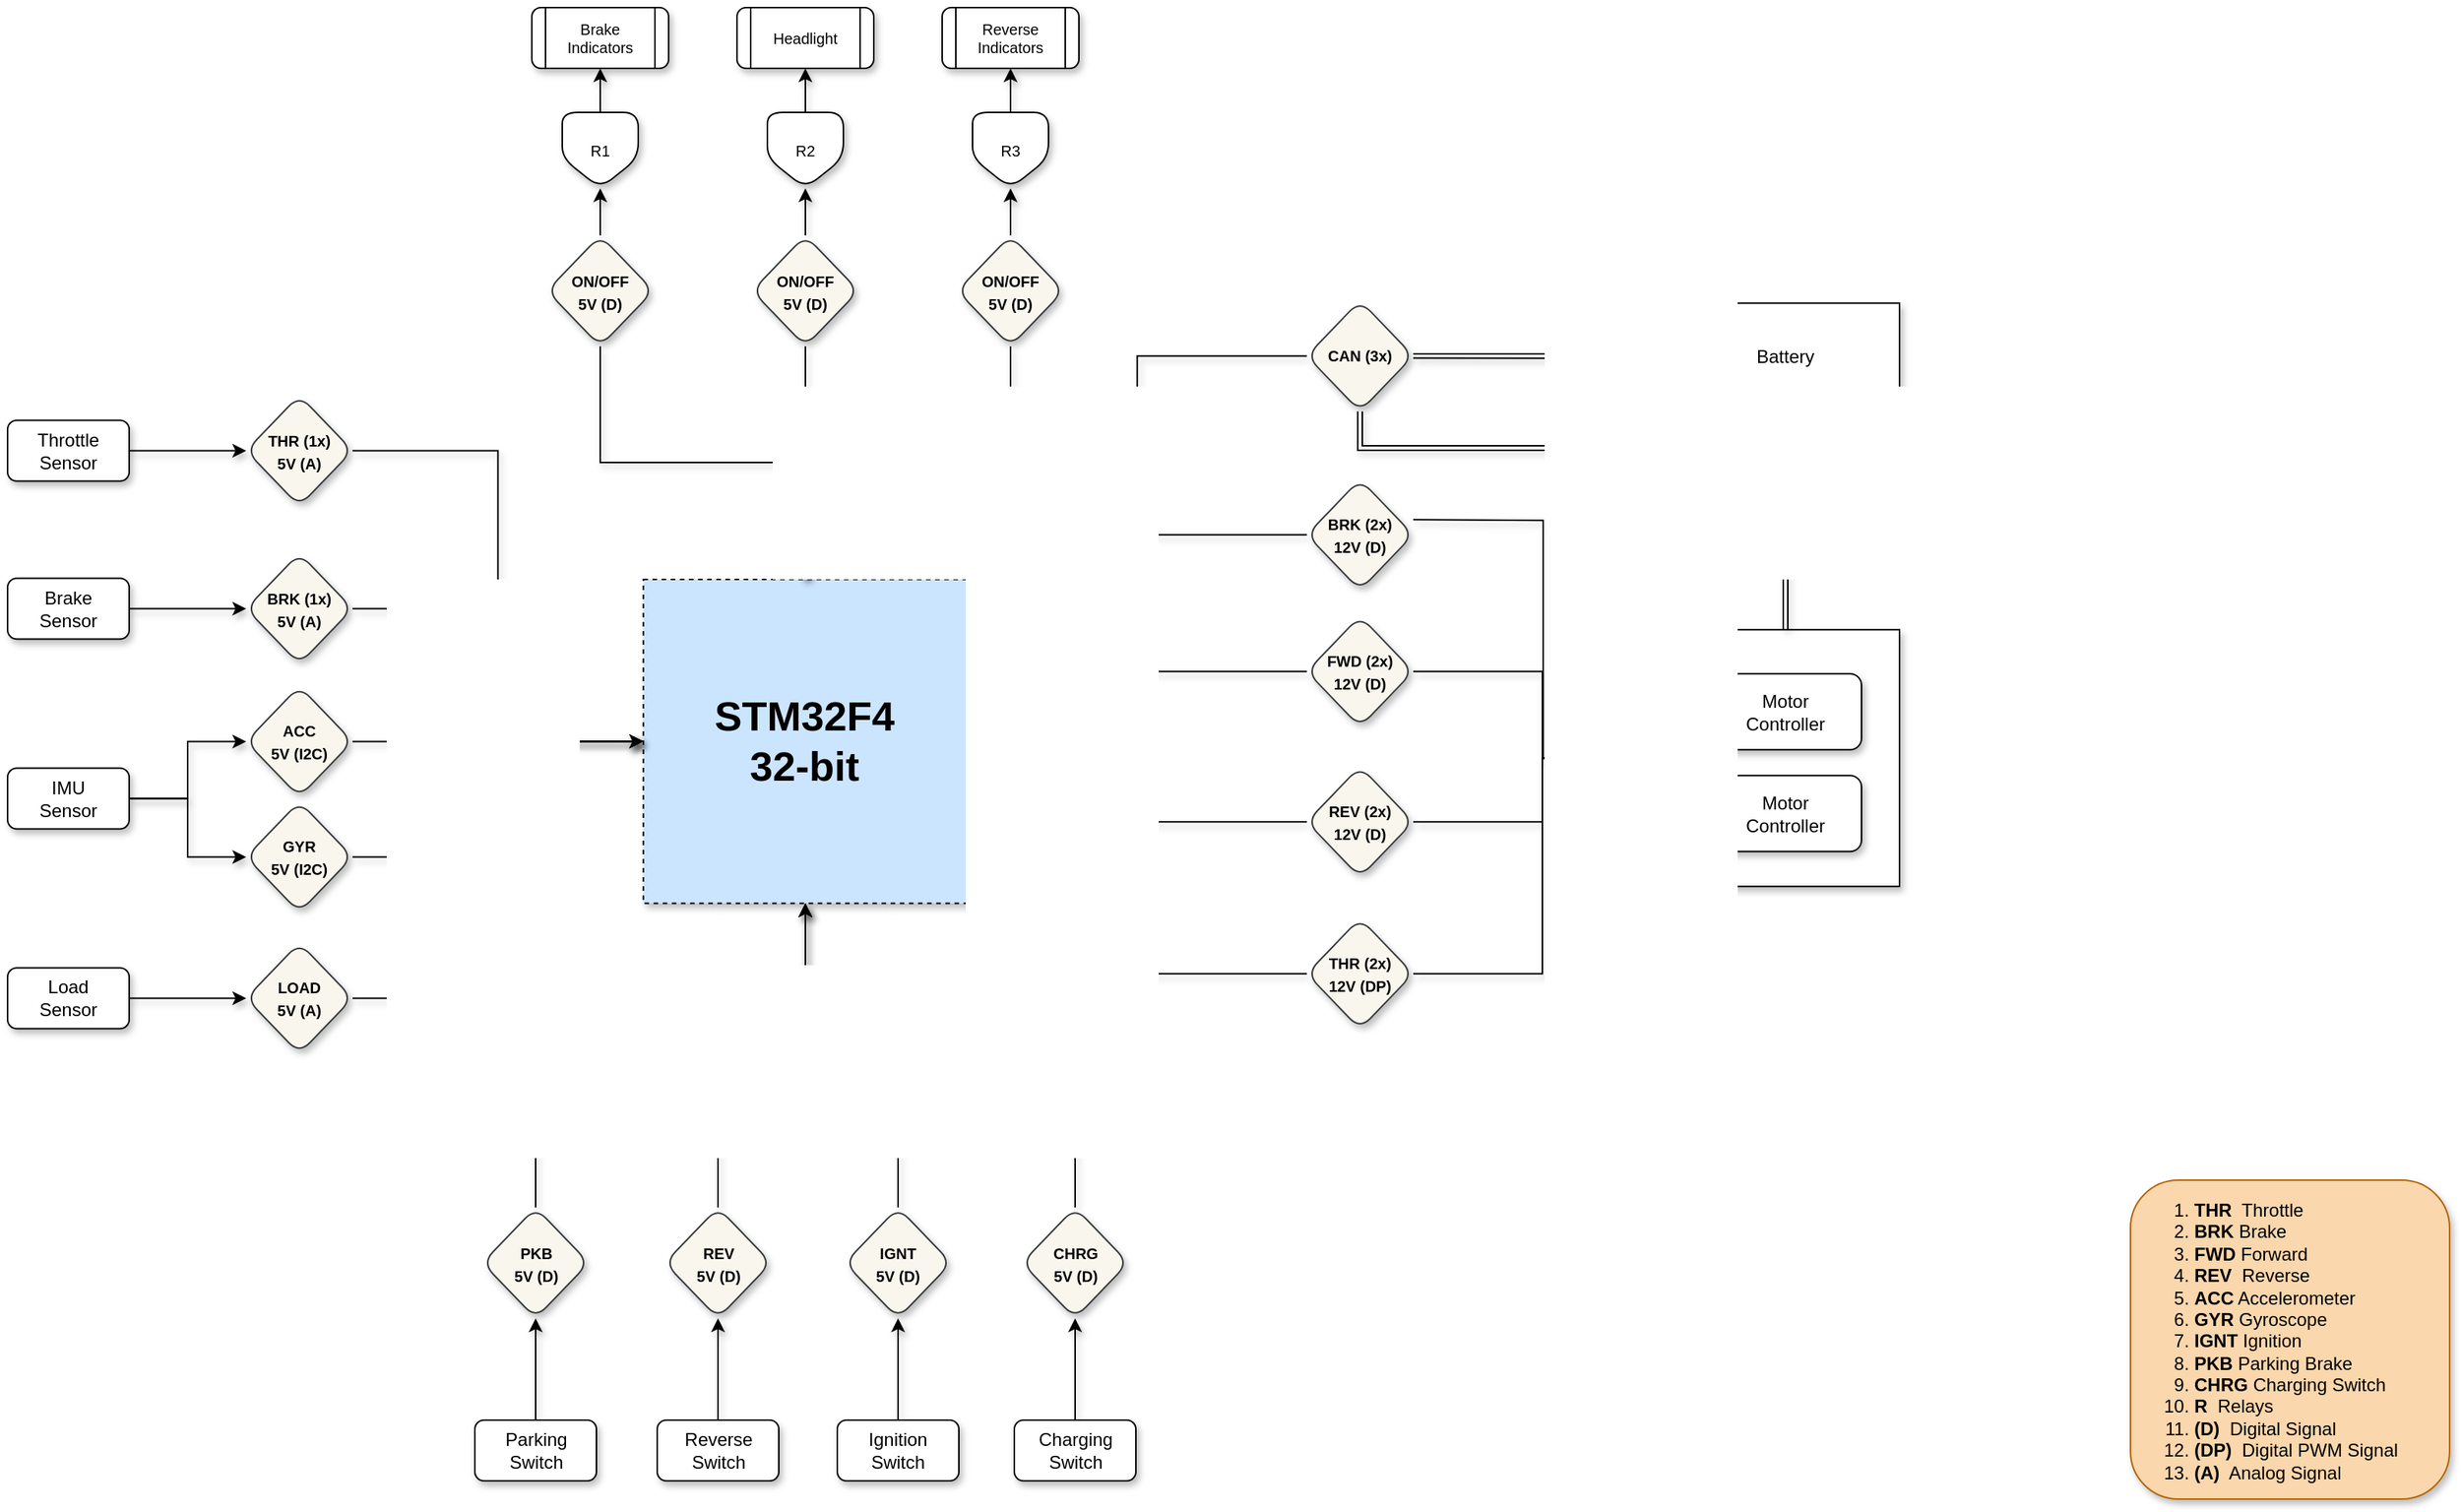 <mxfile version="16.5.3" type="github">
  <diagram id="Yi_pjQfjcz1Kh0DtfVMH" name="Page-1">
    <mxGraphModel dx="3307" dy="1743" grid="1" gridSize="10" guides="1" tooltips="1" connect="1" arrows="1" fold="1" page="1" pageScale="1" pageWidth="827" pageHeight="1169" math="0" shadow="0">
      <root>
        <mxCell id="0" />
        <mxCell id="1" parent="0" />
        <mxCell id="QlWC5XBb-nRQeS2KVwKl-1" value="&lt;font style=&quot;font-size: 27px&quot;&gt;&lt;b&gt;STM32F4&lt;br&gt;32-bit&lt;/b&gt;&lt;/font&gt;" style="whiteSpace=wrap;html=1;aspect=fixed;shadow=1;strokeColor=default;strokeWidth=1;fillColor=#cce5ff;dashed=1;" vertex="1" parent="1">
          <mxGeometry x="163.37" y="496.49" width="213.25" height="213.25" as="geometry" />
        </mxCell>
        <mxCell id="QlWC5XBb-nRQeS2KVwKl-35" style="edgeStyle=orthogonalEdgeStyle;rounded=0;orthogonalLoop=1;jettySize=auto;html=1;exitX=1;exitY=0.5;exitDx=0;exitDy=0;entryX=0;entryY=0.5;entryDx=0;entryDy=0;fontSize=10;shadow=1;" edge="1" parent="1" target="QlWC5XBb-nRQeS2KVwKl-12">
          <mxGeometry relative="1" as="geometry">
            <mxPoint x="670" y="457.12" as="sourcePoint" />
          </mxGeometry>
        </mxCell>
        <mxCell id="QlWC5XBb-nRQeS2KVwKl-106" style="edgeStyle=orthogonalEdgeStyle;rounded=0;orthogonalLoop=1;jettySize=auto;html=1;shadow=1;fontSize=12;elbow=vertical;" edge="1" parent="1" source="QlWC5XBb-nRQeS2KVwKl-6" target="QlWC5XBb-nRQeS2KVwKl-1">
          <mxGeometry relative="1" as="geometry" />
        </mxCell>
        <mxCell id="QlWC5XBb-nRQeS2KVwKl-6" value="&lt;font style=&quot;font-size: 10px&quot;&gt;&lt;b&gt;BRK (2x)&lt;br&gt;12V (D)&lt;/b&gt;&lt;/font&gt;" style="rhombus;whiteSpace=wrap;html=1;shadow=1;rounded=1;fillColor=#f9f7ed;strokeColor=#36393d;" vertex="1" parent="1">
          <mxGeometry x="600" y="430.62" width="70" height="73" as="geometry" />
        </mxCell>
        <mxCell id="QlWC5XBb-nRQeS2KVwKl-12" value="" style="rounded=0;whiteSpace=wrap;html=1;shadow=1;" vertex="1" parent="1">
          <mxGeometry x="840" y="529.62" width="150" height="169" as="geometry" />
        </mxCell>
        <mxCell id="QlWC5XBb-nRQeS2KVwKl-2" value="Motor&lt;br&gt;Controller" style="rounded=1;whiteSpace=wrap;html=1;shadow=1;" vertex="1" parent="1">
          <mxGeometry x="865" y="558.62" width="100" height="50" as="geometry" />
        </mxCell>
        <mxCell id="QlWC5XBb-nRQeS2KVwKl-3" value="Motor&lt;br&gt;Controller" style="rounded=1;whiteSpace=wrap;html=1;shadow=1;" vertex="1" parent="1">
          <mxGeometry x="865" y="625.62" width="100" height="50" as="geometry" />
        </mxCell>
        <mxCell id="QlWC5XBb-nRQeS2KVwKl-38" style="edgeStyle=orthogonalEdgeStyle;rounded=0;orthogonalLoop=1;jettySize=auto;html=1;fontSize=10;shadow=1;" edge="1" parent="1" source="QlWC5XBb-nRQeS2KVwKl-22" target="QlWC5XBb-nRQeS2KVwKl-37">
          <mxGeometry relative="1" as="geometry" />
        </mxCell>
        <mxCell id="QlWC5XBb-nRQeS2KVwKl-22" value="Brake&lt;br&gt;Sensor" style="rounded=1;whiteSpace=wrap;html=1;shadow=1;" vertex="1" parent="1">
          <mxGeometry x="-255" y="495.75" width="80" height="40" as="geometry" />
        </mxCell>
        <mxCell id="QlWC5XBb-nRQeS2KVwKl-41" style="edgeStyle=orthogonalEdgeStyle;rounded=0;orthogonalLoop=1;jettySize=auto;html=1;entryX=0;entryY=0.5;entryDx=0;entryDy=0;fontSize=10;shadow=1;" edge="1" parent="1" source="QlWC5XBb-nRQeS2KVwKl-23" target="QlWC5XBb-nRQeS2KVwKl-39">
          <mxGeometry relative="1" as="geometry" />
        </mxCell>
        <mxCell id="QlWC5XBb-nRQeS2KVwKl-42" style="edgeStyle=orthogonalEdgeStyle;rounded=0;orthogonalLoop=1;jettySize=auto;html=1;exitX=1;exitY=0.5;exitDx=0;exitDy=0;entryX=0;entryY=0.5;entryDx=0;entryDy=0;fontSize=10;shadow=1;" edge="1" parent="1" source="QlWC5XBb-nRQeS2KVwKl-23" target="QlWC5XBb-nRQeS2KVwKl-40">
          <mxGeometry relative="1" as="geometry" />
        </mxCell>
        <mxCell id="QlWC5XBb-nRQeS2KVwKl-23" value="IMU&lt;br&gt;Sensor" style="rounded=1;whiteSpace=wrap;html=1;shadow=1;" vertex="1" parent="1">
          <mxGeometry x="-255" y="620.75" width="80" height="40" as="geometry" />
        </mxCell>
        <mxCell id="QlWC5XBb-nRQeS2KVwKl-33" style="edgeStyle=orthogonalEdgeStyle;rounded=0;orthogonalLoop=1;jettySize=auto;html=1;exitX=1;exitY=0.5;exitDx=0;exitDy=0;entryX=0;entryY=0.5;entryDx=0;entryDy=0;fontSize=10;shadow=1;" edge="1" parent="1" source="QlWC5XBb-nRQeS2KVwKl-30" target="QlWC5XBb-nRQeS2KVwKl-12">
          <mxGeometry relative="1" as="geometry" />
        </mxCell>
        <mxCell id="QlWC5XBb-nRQeS2KVwKl-107" style="edgeStyle=orthogonalEdgeStyle;rounded=0;orthogonalLoop=1;jettySize=auto;html=1;entryX=1;entryY=0.5;entryDx=0;entryDy=0;shadow=1;fontSize=12;elbow=vertical;" edge="1" parent="1" source="QlWC5XBb-nRQeS2KVwKl-30" target="QlWC5XBb-nRQeS2KVwKl-1">
          <mxGeometry relative="1" as="geometry" />
        </mxCell>
        <mxCell id="QlWC5XBb-nRQeS2KVwKl-30" value="&lt;font style=&quot;font-size: 10px&quot;&gt;&lt;b&gt;FWD (2x)&lt;br&gt;12V (D)&lt;/b&gt;&lt;/font&gt;" style="rhombus;whiteSpace=wrap;html=1;shadow=1;rounded=1;fillColor=#f9f7ed;strokeColor=#36393d;" vertex="1" parent="1">
          <mxGeometry x="600" y="520.62" width="70" height="73" as="geometry" />
        </mxCell>
        <mxCell id="QlWC5XBb-nRQeS2KVwKl-34" style="edgeStyle=orthogonalEdgeStyle;rounded=0;orthogonalLoop=1;jettySize=auto;html=1;exitX=1;exitY=0.5;exitDx=0;exitDy=0;entryX=0;entryY=0.5;entryDx=0;entryDy=0;fontSize=10;shadow=1;" edge="1" parent="1" source="QlWC5XBb-nRQeS2KVwKl-31" target="QlWC5XBb-nRQeS2KVwKl-12">
          <mxGeometry relative="1" as="geometry" />
        </mxCell>
        <mxCell id="QlWC5XBb-nRQeS2KVwKl-108" style="edgeStyle=orthogonalEdgeStyle;rounded=0;orthogonalLoop=1;jettySize=auto;html=1;entryX=1;entryY=0.5;entryDx=0;entryDy=0;shadow=1;fontSize=12;elbow=vertical;" edge="1" parent="1" source="QlWC5XBb-nRQeS2KVwKl-31" target="QlWC5XBb-nRQeS2KVwKl-1">
          <mxGeometry relative="1" as="geometry" />
        </mxCell>
        <mxCell id="QlWC5XBb-nRQeS2KVwKl-31" value="&lt;font style=&quot;font-size: 10px&quot;&gt;&lt;b&gt;REV (2x)&lt;br&gt;12V (D)&lt;/b&gt;&lt;/font&gt;" style="rhombus;whiteSpace=wrap;html=1;shadow=1;rounded=1;fillColor=#f9f7ed;strokeColor=#36393d;" vertex="1" parent="1">
          <mxGeometry x="600" y="619.62" width="70" height="73" as="geometry" />
        </mxCell>
        <mxCell id="QlWC5XBb-nRQeS2KVwKl-36" style="edgeStyle=orthogonalEdgeStyle;rounded=0;orthogonalLoop=1;jettySize=auto;html=1;exitX=1;exitY=0.5;exitDx=0;exitDy=0;entryX=0;entryY=0.5;entryDx=0;entryDy=0;fontSize=10;shadow=1;" edge="1" parent="1" source="QlWC5XBb-nRQeS2KVwKl-32" target="QlWC5XBb-nRQeS2KVwKl-12">
          <mxGeometry relative="1" as="geometry" />
        </mxCell>
        <mxCell id="QlWC5XBb-nRQeS2KVwKl-109" style="edgeStyle=orthogonalEdgeStyle;rounded=0;orthogonalLoop=1;jettySize=auto;html=1;entryX=1;entryY=0.5;entryDx=0;entryDy=0;shadow=1;fontSize=12;elbow=vertical;" edge="1" parent="1" source="QlWC5XBb-nRQeS2KVwKl-32" target="QlWC5XBb-nRQeS2KVwKl-1">
          <mxGeometry relative="1" as="geometry" />
        </mxCell>
        <mxCell id="QlWC5XBb-nRQeS2KVwKl-32" value="&lt;font style=&quot;font-size: 10px&quot;&gt;&lt;b&gt;THR (2x)&lt;br&gt;12V (DP)&lt;/b&gt;&lt;/font&gt;" style="rhombus;whiteSpace=wrap;html=1;shadow=1;rounded=1;fillColor=#f9f7ed;strokeColor=#36393d;" vertex="1" parent="1">
          <mxGeometry x="600" y="719.62" width="70" height="73" as="geometry" />
        </mxCell>
        <mxCell id="QlWC5XBb-nRQeS2KVwKl-115" style="edgeStyle=orthogonalEdgeStyle;rounded=0;orthogonalLoop=1;jettySize=auto;html=1;entryX=0;entryY=0.5;entryDx=0;entryDy=0;shadow=1;fontSize=12;elbow=vertical;" edge="1" parent="1" source="QlWC5XBb-nRQeS2KVwKl-37" target="QlWC5XBb-nRQeS2KVwKl-1">
          <mxGeometry relative="1" as="geometry" />
        </mxCell>
        <mxCell id="QlWC5XBb-nRQeS2KVwKl-37" value="&lt;font style=&quot;font-size: 10px&quot;&gt;&lt;b&gt;BRK (1x)&lt;br&gt;5V (A)&lt;br&gt;&lt;/b&gt;&lt;/font&gt;" style="rhombus;whiteSpace=wrap;html=1;shadow=1;rounded=1;fillColor=#f9f7ed;strokeColor=#36393d;" vertex="1" parent="1">
          <mxGeometry x="-98" y="479.25" width="70" height="73" as="geometry" />
        </mxCell>
        <mxCell id="QlWC5XBb-nRQeS2KVwKl-117" style="edgeStyle=orthogonalEdgeStyle;rounded=0;orthogonalLoop=1;jettySize=auto;html=1;shadow=1;fontSize=12;elbow=vertical;" edge="1" parent="1" source="QlWC5XBb-nRQeS2KVwKl-39" target="QlWC5XBb-nRQeS2KVwKl-1">
          <mxGeometry relative="1" as="geometry" />
        </mxCell>
        <mxCell id="QlWC5XBb-nRQeS2KVwKl-39" value="&lt;font style=&quot;font-size: 10px&quot;&gt;&lt;b&gt;ACC&lt;br&gt;5V (I2C)&lt;br&gt;&lt;/b&gt;&lt;/font&gt;" style="rhombus;whiteSpace=wrap;html=1;shadow=1;rounded=1;fillColor=#f9f7ed;strokeColor=#36393d;" vertex="1" parent="1">
          <mxGeometry x="-98" y="566.75" width="70" height="73" as="geometry" />
        </mxCell>
        <mxCell id="QlWC5XBb-nRQeS2KVwKl-118" style="edgeStyle=orthogonalEdgeStyle;rounded=0;orthogonalLoop=1;jettySize=auto;html=1;entryX=0;entryY=0.5;entryDx=0;entryDy=0;shadow=1;fontSize=12;elbow=vertical;" edge="1" parent="1" source="QlWC5XBb-nRQeS2KVwKl-40" target="QlWC5XBb-nRQeS2KVwKl-1">
          <mxGeometry relative="1" as="geometry" />
        </mxCell>
        <mxCell id="QlWC5XBb-nRQeS2KVwKl-40" value="&lt;font style=&quot;font-size: 10px&quot;&gt;&lt;b&gt;GYR&lt;br&gt;5V (I2C)&lt;br&gt;&lt;/b&gt;&lt;/font&gt;" style="rhombus;whiteSpace=wrap;html=1;shadow=1;rounded=1;fillColor=#f9f7ed;strokeColor=#36393d;" vertex="1" parent="1">
          <mxGeometry x="-98" y="642.75" width="70" height="73" as="geometry" />
        </mxCell>
        <mxCell id="QlWC5XBb-nRQeS2KVwKl-45" style="edgeStyle=orthogonalEdgeStyle;rounded=0;orthogonalLoop=1;jettySize=auto;html=1;entryX=0;entryY=0.5;entryDx=0;entryDy=0;fontSize=10;shadow=1;" edge="1" parent="1" source="QlWC5XBb-nRQeS2KVwKl-43" target="QlWC5XBb-nRQeS2KVwKl-44">
          <mxGeometry relative="1" as="geometry" />
        </mxCell>
        <mxCell id="QlWC5XBb-nRQeS2KVwKl-43" value="Load&lt;br&gt;Sensor" style="rounded=1;whiteSpace=wrap;html=1;shadow=1;" vertex="1" parent="1">
          <mxGeometry x="-255" y="752.25" width="80" height="40" as="geometry" />
        </mxCell>
        <mxCell id="QlWC5XBb-nRQeS2KVwKl-119" style="edgeStyle=orthogonalEdgeStyle;rounded=0;orthogonalLoop=1;jettySize=auto;html=1;exitX=1;exitY=0.5;exitDx=0;exitDy=0;entryX=0;entryY=0.5;entryDx=0;entryDy=0;shadow=1;fontSize=12;elbow=vertical;" edge="1" parent="1" source="QlWC5XBb-nRQeS2KVwKl-44" target="QlWC5XBb-nRQeS2KVwKl-1">
          <mxGeometry relative="1" as="geometry" />
        </mxCell>
        <mxCell id="QlWC5XBb-nRQeS2KVwKl-44" value="&lt;font style=&quot;font-size: 10px&quot;&gt;&lt;b&gt;LOAD&lt;br&gt;5V (A)&lt;br&gt;&lt;/b&gt;&lt;/font&gt;" style="rhombus;whiteSpace=wrap;html=1;shadow=1;rounded=1;fillColor=#f9f7ed;strokeColor=#36393d;" vertex="1" parent="1">
          <mxGeometry x="-98" y="735.75" width="70" height="73" as="geometry" />
        </mxCell>
        <mxCell id="QlWC5XBb-nRQeS2KVwKl-48" style="edgeStyle=orthogonalEdgeStyle;rounded=0;orthogonalLoop=1;jettySize=auto;html=1;fontSize=10;shadow=1;" edge="1" parent="1" source="QlWC5XBb-nRQeS2KVwKl-46" target="QlWC5XBb-nRQeS2KVwKl-47">
          <mxGeometry relative="1" as="geometry" />
        </mxCell>
        <mxCell id="QlWC5XBb-nRQeS2KVwKl-46" value="Throttle&lt;br&gt;Sensor" style="rounded=1;whiteSpace=wrap;html=1;shadow=1;" vertex="1" parent="1">
          <mxGeometry x="-255" y="391.75" width="80" height="40" as="geometry" />
        </mxCell>
        <mxCell id="QlWC5XBb-nRQeS2KVwKl-114" style="edgeStyle=orthogonalEdgeStyle;rounded=0;orthogonalLoop=1;jettySize=auto;html=1;entryX=0;entryY=0.5;entryDx=0;entryDy=0;shadow=1;fontSize=12;elbow=vertical;" edge="1" parent="1" source="QlWC5XBb-nRQeS2KVwKl-47" target="QlWC5XBb-nRQeS2KVwKl-1">
          <mxGeometry relative="1" as="geometry" />
        </mxCell>
        <mxCell id="QlWC5XBb-nRQeS2KVwKl-47" value="&lt;font style=&quot;font-size: 10px&quot;&gt;&lt;b&gt;THR (1x)&lt;br&gt;5V (A)&lt;br&gt;&lt;/b&gt;&lt;/font&gt;" style="rhombus;whiteSpace=wrap;html=1;shadow=1;rounded=1;fillColor=#f9f7ed;strokeColor=#36393d;" vertex="1" parent="1">
          <mxGeometry x="-98" y="375.25" width="70" height="73" as="geometry" />
        </mxCell>
        <mxCell id="QlWC5XBb-nRQeS2KVwKl-49" value="Headlight" style="shape=process;whiteSpace=wrap;html=1;backgroundOutline=1;rounded=1;fontSize=10;shadow=1;" vertex="1" parent="1">
          <mxGeometry x="225" y="120" width="90" height="40" as="geometry" />
        </mxCell>
        <mxCell id="QlWC5XBb-nRQeS2KVwKl-68" style="edgeStyle=orthogonalEdgeStyle;rounded=0;orthogonalLoop=1;jettySize=auto;html=1;exitX=0.5;exitY=0;exitDx=0;exitDy=0;shadow=1;fontSize=10;" edge="1" parent="1" source="QlWC5XBb-nRQeS2KVwKl-53" target="QlWC5XBb-nRQeS2KVwKl-62">
          <mxGeometry relative="1" as="geometry" />
        </mxCell>
        <mxCell id="QlWC5XBb-nRQeS2KVwKl-102" style="edgeStyle=elbowEdgeStyle;rounded=0;orthogonalLoop=1;jettySize=auto;elbow=vertical;html=1;exitX=0.5;exitY=1;exitDx=0;exitDy=0;entryX=0.5;entryY=0;entryDx=0;entryDy=0;shadow=1;fontSize=12;" edge="1" parent="1" source="QlWC5XBb-nRQeS2KVwKl-53" target="QlWC5XBb-nRQeS2KVwKl-1">
          <mxGeometry relative="1" as="geometry" />
        </mxCell>
        <mxCell id="QlWC5XBb-nRQeS2KVwKl-53" value="&lt;font style=&quot;font-size: 10px&quot;&gt;&lt;b&gt;ON/OFF&lt;br&gt;5V (D)&lt;/b&gt;&lt;/font&gt;" style="rhombus;whiteSpace=wrap;html=1;shadow=1;rounded=1;fillColor=#f9f7ed;strokeColor=#36393d;" vertex="1" parent="1">
          <mxGeometry x="235" y="270" width="70" height="73" as="geometry" />
        </mxCell>
        <mxCell id="QlWC5XBb-nRQeS2KVwKl-54" value="Brake&lt;br&gt;Indicators" style="shape=process;whiteSpace=wrap;html=1;backgroundOutline=1;rounded=1;fontSize=10;shadow=1;" vertex="1" parent="1">
          <mxGeometry x="90" y="120" width="90" height="40" as="geometry" />
        </mxCell>
        <mxCell id="QlWC5XBb-nRQeS2KVwKl-55" value="Reverse&lt;br&gt;Indicators" style="shape=process;whiteSpace=wrap;html=1;backgroundOutline=1;rounded=1;fontSize=10;shadow=1;" vertex="1" parent="1">
          <mxGeometry x="360" y="120" width="90" height="40" as="geometry" />
        </mxCell>
        <mxCell id="QlWC5XBb-nRQeS2KVwKl-65" style="edgeStyle=orthogonalEdgeStyle;rounded=0;orthogonalLoop=1;jettySize=auto;html=1;exitX=0.5;exitY=0;exitDx=0;exitDy=0;entryX=0.5;entryY=1;entryDx=0;entryDy=0;shadow=1;fontSize=10;" edge="1" parent="1" source="QlWC5XBb-nRQeS2KVwKl-56" target="QlWC5XBb-nRQeS2KVwKl-61">
          <mxGeometry relative="1" as="geometry" />
        </mxCell>
        <mxCell id="QlWC5XBb-nRQeS2KVwKl-101" style="edgeStyle=elbowEdgeStyle;rounded=0;orthogonalLoop=1;jettySize=auto;elbow=vertical;html=1;exitX=0.5;exitY=1;exitDx=0;exitDy=0;entryX=0.5;entryY=0;entryDx=0;entryDy=0;shadow=1;fontSize=12;" edge="1" parent="1" source="QlWC5XBb-nRQeS2KVwKl-56" target="QlWC5XBb-nRQeS2KVwKl-1">
          <mxGeometry relative="1" as="geometry" />
        </mxCell>
        <mxCell id="QlWC5XBb-nRQeS2KVwKl-56" value="&lt;font style=&quot;font-size: 10px&quot;&gt;&lt;b&gt;ON/OFF&lt;br&gt;5V (D)&lt;/b&gt;&lt;/font&gt;" style="rhombus;whiteSpace=wrap;html=1;shadow=1;rounded=1;fillColor=#f9f7ed;strokeColor=#36393d;" vertex="1" parent="1">
          <mxGeometry x="100" y="270" width="70" height="73" as="geometry" />
        </mxCell>
        <mxCell id="QlWC5XBb-nRQeS2KVwKl-67" style="edgeStyle=orthogonalEdgeStyle;rounded=0;orthogonalLoop=1;jettySize=auto;html=1;exitX=0.5;exitY=0;exitDx=0;exitDy=0;entryX=0.5;entryY=1;entryDx=0;entryDy=0;shadow=1;fontSize=10;" edge="1" parent="1" source="QlWC5XBb-nRQeS2KVwKl-57" target="QlWC5XBb-nRQeS2KVwKl-63">
          <mxGeometry relative="1" as="geometry" />
        </mxCell>
        <mxCell id="QlWC5XBb-nRQeS2KVwKl-103" style="edgeStyle=elbowEdgeStyle;rounded=0;orthogonalLoop=1;jettySize=auto;elbow=vertical;html=1;exitX=0.5;exitY=1;exitDx=0;exitDy=0;entryX=0.5;entryY=0;entryDx=0;entryDy=0;shadow=1;fontSize=12;" edge="1" parent="1" source="QlWC5XBb-nRQeS2KVwKl-57" target="QlWC5XBb-nRQeS2KVwKl-1">
          <mxGeometry relative="1" as="geometry" />
        </mxCell>
        <mxCell id="QlWC5XBb-nRQeS2KVwKl-57" value="&lt;font style=&quot;font-size: 10px&quot;&gt;&lt;b&gt;ON/OFF&lt;br&gt;5V (D)&lt;/b&gt;&lt;/font&gt;" style="rhombus;whiteSpace=wrap;html=1;shadow=1;rounded=1;fillColor=#f9f7ed;strokeColor=#36393d;" vertex="1" parent="1">
          <mxGeometry x="370" y="270" width="70" height="73" as="geometry" />
        </mxCell>
        <mxCell id="QlWC5XBb-nRQeS2KVwKl-69" style="edgeStyle=orthogonalEdgeStyle;rounded=0;orthogonalLoop=1;jettySize=auto;html=1;exitX=0.5;exitY=0;exitDx=0;exitDy=0;entryX=0.5;entryY=1;entryDx=0;entryDy=0;shadow=1;fontSize=10;" edge="1" parent="1" source="QlWC5XBb-nRQeS2KVwKl-61" target="QlWC5XBb-nRQeS2KVwKl-54">
          <mxGeometry relative="1" as="geometry" />
        </mxCell>
        <mxCell id="QlWC5XBb-nRQeS2KVwKl-61" value="R1" style="shape=offPageConnector;whiteSpace=wrap;html=1;rounded=1;shadow=1;fontSize=10;size=0.4;" vertex="1" parent="1">
          <mxGeometry x="110" y="189" width="50" height="50" as="geometry" />
        </mxCell>
        <mxCell id="QlWC5XBb-nRQeS2KVwKl-70" value="" style="edgeStyle=orthogonalEdgeStyle;rounded=0;orthogonalLoop=1;jettySize=auto;html=1;shadow=1;fontSize=10;" edge="1" parent="1" source="QlWC5XBb-nRQeS2KVwKl-62" target="QlWC5XBb-nRQeS2KVwKl-49">
          <mxGeometry relative="1" as="geometry" />
        </mxCell>
        <mxCell id="QlWC5XBb-nRQeS2KVwKl-62" value="R2" style="shape=offPageConnector;whiteSpace=wrap;html=1;rounded=1;shadow=1;fontSize=10;size=0.4;" vertex="1" parent="1">
          <mxGeometry x="245" y="189" width="50" height="50" as="geometry" />
        </mxCell>
        <mxCell id="QlWC5XBb-nRQeS2KVwKl-71" style="edgeStyle=orthogonalEdgeStyle;rounded=0;orthogonalLoop=1;jettySize=auto;html=1;exitX=0.5;exitY=0;exitDx=0;exitDy=0;entryX=0.5;entryY=1;entryDx=0;entryDy=0;shadow=1;fontSize=10;" edge="1" parent="1" source="QlWC5XBb-nRQeS2KVwKl-63" target="QlWC5XBb-nRQeS2KVwKl-55">
          <mxGeometry relative="1" as="geometry" />
        </mxCell>
        <mxCell id="QlWC5XBb-nRQeS2KVwKl-63" value="R3" style="shape=offPageConnector;whiteSpace=wrap;html=1;rounded=1;shadow=1;fontSize=10;size=0.4;" vertex="1" parent="1">
          <mxGeometry x="380" y="189" width="50" height="50" as="geometry" />
        </mxCell>
        <mxCell id="QlWC5XBb-nRQeS2KVwKl-82" style="edgeStyle=orthogonalEdgeStyle;rounded=0;orthogonalLoop=1;jettySize=auto;html=1;exitX=0.5;exitY=0;exitDx=0;exitDy=0;entryX=0.5;entryY=1;entryDx=0;entryDy=0;shadow=1;fontSize=27;" edge="1" parent="1" source="QlWC5XBb-nRQeS2KVwKl-73" target="QlWC5XBb-nRQeS2KVwKl-78">
          <mxGeometry relative="1" as="geometry" />
        </mxCell>
        <mxCell id="QlWC5XBb-nRQeS2KVwKl-73" value="Parking&lt;br&gt;Switch" style="rounded=1;whiteSpace=wrap;html=1;shadow=1;" vertex="1" parent="1">
          <mxGeometry x="52.5" y="1050" width="80" height="40" as="geometry" />
        </mxCell>
        <mxCell id="QlWC5XBb-nRQeS2KVwKl-83" style="edgeStyle=orthogonalEdgeStyle;rounded=0;orthogonalLoop=1;jettySize=auto;html=1;exitX=0.5;exitY=0;exitDx=0;exitDy=0;entryX=0.5;entryY=1;entryDx=0;entryDy=0;shadow=1;fontSize=27;" edge="1" parent="1" source="QlWC5XBb-nRQeS2KVwKl-74" target="QlWC5XBb-nRQeS2KVwKl-79">
          <mxGeometry relative="1" as="geometry" />
        </mxCell>
        <mxCell id="QlWC5XBb-nRQeS2KVwKl-74" value="Reverse&lt;br&gt;Switch" style="rounded=1;whiteSpace=wrap;html=1;shadow=1;" vertex="1" parent="1">
          <mxGeometry x="172.5" y="1050" width="80" height="40" as="geometry" />
        </mxCell>
        <mxCell id="QlWC5XBb-nRQeS2KVwKl-85" style="edgeStyle=orthogonalEdgeStyle;rounded=0;orthogonalLoop=1;jettySize=auto;html=1;exitX=0.5;exitY=0;exitDx=0;exitDy=0;entryX=0.5;entryY=1;entryDx=0;entryDy=0;shadow=1;fontSize=27;" edge="1" parent="1" source="QlWC5XBb-nRQeS2KVwKl-75" target="QlWC5XBb-nRQeS2KVwKl-81">
          <mxGeometry relative="1" as="geometry" />
        </mxCell>
        <mxCell id="QlWC5XBb-nRQeS2KVwKl-75" value="Charging&lt;br&gt;Switch" style="rounded=1;whiteSpace=wrap;html=1;shadow=1;" vertex="1" parent="1">
          <mxGeometry x="407.5" y="1050" width="80" height="40" as="geometry" />
        </mxCell>
        <mxCell id="QlWC5XBb-nRQeS2KVwKl-84" style="edgeStyle=orthogonalEdgeStyle;rounded=0;orthogonalLoop=1;jettySize=auto;html=1;exitX=0.5;exitY=0;exitDx=0;exitDy=0;entryX=0.5;entryY=1;entryDx=0;entryDy=0;shadow=1;fontSize=27;" edge="1" parent="1" source="QlWC5XBb-nRQeS2KVwKl-76" target="QlWC5XBb-nRQeS2KVwKl-80">
          <mxGeometry relative="1" as="geometry" />
        </mxCell>
        <mxCell id="QlWC5XBb-nRQeS2KVwKl-76" value="Ignition&lt;br&gt;Switch" style="rounded=1;whiteSpace=wrap;html=1;shadow=1;" vertex="1" parent="1">
          <mxGeometry x="291" y="1050" width="80" height="40" as="geometry" />
        </mxCell>
        <mxCell id="QlWC5XBb-nRQeS2KVwKl-110" style="edgeStyle=orthogonalEdgeStyle;rounded=0;orthogonalLoop=1;jettySize=auto;html=1;entryX=0.5;entryY=1;entryDx=0;entryDy=0;shadow=1;fontSize=12;elbow=vertical;" edge="1" parent="1" source="QlWC5XBb-nRQeS2KVwKl-78" target="QlWC5XBb-nRQeS2KVwKl-1">
          <mxGeometry relative="1" as="geometry">
            <Array as="points">
              <mxPoint x="92" y="820" />
              <mxPoint x="270" y="820" />
            </Array>
          </mxGeometry>
        </mxCell>
        <mxCell id="QlWC5XBb-nRQeS2KVwKl-78" value="&lt;font style=&quot;font-size: 10px&quot;&gt;&lt;b&gt;PKB&lt;br&gt;5V (D)&lt;br&gt;&lt;/b&gt;&lt;/font&gt;" style="rhombus;whiteSpace=wrap;html=1;shadow=1;rounded=1;fillColor=#f9f7ed;strokeColor=#36393d;" vertex="1" parent="1">
          <mxGeometry x="57.5" y="910" width="70" height="73" as="geometry" />
        </mxCell>
        <mxCell id="QlWC5XBb-nRQeS2KVwKl-111" style="edgeStyle=orthogonalEdgeStyle;rounded=0;orthogonalLoop=1;jettySize=auto;html=1;entryX=0.5;entryY=1;entryDx=0;entryDy=0;shadow=1;fontSize=12;elbow=vertical;" edge="1" parent="1" source="QlWC5XBb-nRQeS2KVwKl-79" target="QlWC5XBb-nRQeS2KVwKl-1">
          <mxGeometry relative="1" as="geometry">
            <Array as="points">
              <mxPoint x="212" y="820" />
              <mxPoint x="270" y="820" />
            </Array>
          </mxGeometry>
        </mxCell>
        <mxCell id="QlWC5XBb-nRQeS2KVwKl-79" value="&lt;font style=&quot;font-size: 10px&quot;&gt;&lt;b&gt;REV&lt;br&gt;5V (D)&lt;br&gt;&lt;/b&gt;&lt;/font&gt;" style="rhombus;whiteSpace=wrap;html=1;shadow=1;rounded=1;fillColor=#f9f7ed;strokeColor=#36393d;" vertex="1" parent="1">
          <mxGeometry x="177.5" y="910" width="70" height="73" as="geometry" />
        </mxCell>
        <mxCell id="QlWC5XBb-nRQeS2KVwKl-112" style="edgeStyle=orthogonalEdgeStyle;rounded=0;orthogonalLoop=1;jettySize=auto;html=1;exitX=0.5;exitY=0;exitDx=0;exitDy=0;entryX=0.5;entryY=1;entryDx=0;entryDy=0;shadow=1;fontSize=12;elbow=vertical;" edge="1" parent="1" source="QlWC5XBb-nRQeS2KVwKl-80" target="QlWC5XBb-nRQeS2KVwKl-1">
          <mxGeometry relative="1" as="geometry">
            <Array as="points">
              <mxPoint x="331" y="820" />
              <mxPoint x="270" y="820" />
            </Array>
          </mxGeometry>
        </mxCell>
        <mxCell id="QlWC5XBb-nRQeS2KVwKl-80" value="&lt;font style=&quot;font-size: 10px&quot;&gt;&lt;b&gt;IGNT&lt;br&gt;5V (D)&lt;br&gt;&lt;/b&gt;&lt;/font&gt;" style="rhombus;whiteSpace=wrap;html=1;shadow=1;rounded=1;fillColor=#f9f7ed;strokeColor=#36393d;" vertex="1" parent="1">
          <mxGeometry x="296" y="910" width="70" height="73" as="geometry" />
        </mxCell>
        <mxCell id="QlWC5XBb-nRQeS2KVwKl-113" style="edgeStyle=orthogonalEdgeStyle;rounded=0;orthogonalLoop=1;jettySize=auto;html=1;entryX=0.5;entryY=1;entryDx=0;entryDy=0;shadow=1;fontSize=12;elbow=vertical;" edge="1" parent="1" source="QlWC5XBb-nRQeS2KVwKl-81" target="QlWC5XBb-nRQeS2KVwKl-1">
          <mxGeometry relative="1" as="geometry">
            <Array as="points">
              <mxPoint x="448" y="820" />
              <mxPoint x="270" y="820" />
            </Array>
          </mxGeometry>
        </mxCell>
        <mxCell id="QlWC5XBb-nRQeS2KVwKl-81" value="&lt;font style=&quot;font-size: 10px&quot;&gt;&lt;b&gt;CHRG&lt;br&gt;5V (D)&lt;br&gt;&lt;/b&gt;&lt;/font&gt;" style="rhombus;whiteSpace=wrap;html=1;shadow=1;rounded=1;fillColor=#f9f7ed;strokeColor=#36393d;" vertex="1" parent="1">
          <mxGeometry x="412.5" y="910" width="70" height="73" as="geometry" />
        </mxCell>
        <mxCell id="QlWC5XBb-nRQeS2KVwKl-94" style="edgeStyle=orthogonalEdgeStyle;rounded=0;orthogonalLoop=1;jettySize=auto;html=1;exitX=1;exitY=0.5;exitDx=0;exitDy=0;shadow=1;fontSize=12;shape=link;width=-2.857;" edge="1" parent="1" source="QlWC5XBb-nRQeS2KVwKl-90" target="QlWC5XBb-nRQeS2KVwKl-93">
          <mxGeometry relative="1" as="geometry" />
        </mxCell>
        <mxCell id="QlWC5XBb-nRQeS2KVwKl-95" style="edgeStyle=elbowEdgeStyle;shape=link;rounded=0;orthogonalLoop=1;jettySize=auto;html=1;entryX=0.5;entryY=0;entryDx=0;entryDy=0;shadow=1;fontSize=12;elbow=vertical;width=3;" edge="1" parent="1" source="QlWC5XBb-nRQeS2KVwKl-90" target="QlWC5XBb-nRQeS2KVwKl-12">
          <mxGeometry relative="1" as="geometry">
            <Array as="points">
              <mxPoint x="810" y="410" />
              <mxPoint x="783" y="537.62" />
            </Array>
          </mxGeometry>
        </mxCell>
        <mxCell id="QlWC5XBb-nRQeS2KVwKl-105" style="rounded=0;orthogonalLoop=1;jettySize=auto;elbow=vertical;html=1;exitX=0;exitY=0.5;exitDx=0;exitDy=0;entryX=1;entryY=0.25;entryDx=0;entryDy=0;shadow=1;fontSize=12;edgeStyle=orthogonalEdgeStyle;" edge="1" parent="1" source="QlWC5XBb-nRQeS2KVwKl-90" target="QlWC5XBb-nRQeS2KVwKl-1">
          <mxGeometry relative="1" as="geometry" />
        </mxCell>
        <mxCell id="QlWC5XBb-nRQeS2KVwKl-90" value="&lt;font style=&quot;font-size: 10px&quot;&gt;&lt;b&gt;CAN (3x)&lt;br&gt;&lt;/b&gt;&lt;/font&gt;" style="rhombus;whiteSpace=wrap;html=1;shadow=1;rounded=1;fillColor=#f9f7ed;strokeColor=#36393d;" vertex="1" parent="1">
          <mxGeometry x="600" y="312.87" width="70" height="73" as="geometry" />
        </mxCell>
        <mxCell id="QlWC5XBb-nRQeS2KVwKl-93" value="Battery" style="rounded=0;whiteSpace=wrap;html=1;shadow=1;" vertex="1" parent="1">
          <mxGeometry x="840" y="314.62" width="150" height="70" as="geometry" />
        </mxCell>
        <mxCell id="QlWC5XBb-nRQeS2KVwKl-97" value="" style="whiteSpace=wrap;html=1;aspect=fixed;rounded=1;shadow=1;fontSize=12;strokeWidth=1;fillColor=#fad7ac;strokeColor=#b46504;" vertex="1" parent="1">
          <mxGeometry x="1142" y="892" width="210" height="210" as="geometry" />
        </mxCell>
        <mxCell id="QlWC5XBb-nRQeS2KVwKl-100" value="&lt;ol&gt;&lt;li&gt;&lt;b&gt;THR&lt;/b&gt;&lt;span style=&quot;white-space: pre&quot;&gt;	&lt;span style=&quot;white-space: pre&quot;&gt;	&lt;/span&gt;&lt;/span&gt;Throttle&lt;/li&gt;&lt;li&gt;&lt;b&gt;BRK&lt;/b&gt;&lt;span style=&quot;white-space: pre&quot;&gt;	&lt;/span&gt;Brake&lt;/li&gt;&lt;li&gt;&lt;b&gt;FWD&lt;/b&gt;&lt;span style=&quot;white-space: pre&quot;&gt;	&lt;/span&gt;Forward&lt;/li&gt;&lt;li&gt;&lt;b&gt;REV&lt;/b&gt;&lt;span style=&quot;white-space: pre&quot;&gt;	&lt;/span&gt;&lt;span style=&quot;white-space: pre&quot;&gt;	&lt;/span&gt;Reverse&lt;/li&gt;&lt;li&gt;&lt;b&gt;ACC&lt;/b&gt;&lt;span style=&quot;white-space: pre&quot;&gt;	&lt;/span&gt;Accelerometer&lt;/li&gt;&lt;li&gt;&lt;b&gt;GYR&lt;/b&gt;&lt;span style=&quot;white-space: pre&quot;&gt;	&lt;/span&gt;Gyroscope&lt;/li&gt;&lt;li&gt;&lt;b&gt;IGNT&lt;/b&gt;&lt;span style=&quot;white-space: pre&quot;&gt;	&lt;/span&gt;Ignition&lt;/li&gt;&lt;li&gt;&lt;b&gt;PKB&lt;/b&gt;&lt;span style=&quot;white-space: pre&quot;&gt;	&lt;/span&gt;Parking Brake&lt;/li&gt;&lt;li&gt;&lt;b&gt;CHRG&lt;/b&gt;&lt;span style=&quot;white-space: pre&quot;&gt;	&lt;/span&gt;Charging Switch&lt;/li&gt;&lt;li&gt;&lt;b&gt;R&lt;/b&gt;&lt;span style=&quot;white-space: pre&quot;&gt;&lt;b&gt;	&lt;/b&gt;&lt;/span&gt;&lt;span style=&quot;white-space: pre&quot;&gt;	&lt;/span&gt;Relays&lt;/li&gt;&lt;li&gt;&lt;b&gt;(D)&lt;/b&gt;&lt;span style=&quot;white-space: pre&quot;&gt;	&lt;/span&gt;&lt;span style=&quot;white-space: pre&quot;&gt;	&lt;/span&gt;Digital Signal&lt;/li&gt;&lt;li&gt;&lt;b&gt;(DP)&lt;/b&gt;&lt;span style=&quot;font-weight: bold ; white-space: pre&quot;&gt;	&lt;/span&gt;&lt;span style=&quot;font-weight: bold ; white-space: pre&quot;&gt;	&lt;/span&gt;Digital PWM Signal&lt;/li&gt;&lt;li&gt;&lt;b&gt;(A)&lt;/b&gt;&lt;span style=&quot;white-space: pre&quot;&gt;	&lt;/span&gt;&lt;span style=&quot;white-space: pre&quot;&gt;	&lt;/span&gt;Analog Signal&lt;/li&gt;&lt;/ol&gt;" style="text;html=1;strokeColor=none;fillColor=none;align=left;verticalAlign=middle;whiteSpace=wrap;rounded=0;shadow=1;dashed=1;fontSize=12;" vertex="1" parent="1">
          <mxGeometry x="1142" y="911.5" width="210" height="173.5" as="geometry" />
        </mxCell>
      </root>
    </mxGraphModel>
  </diagram>
</mxfile>
